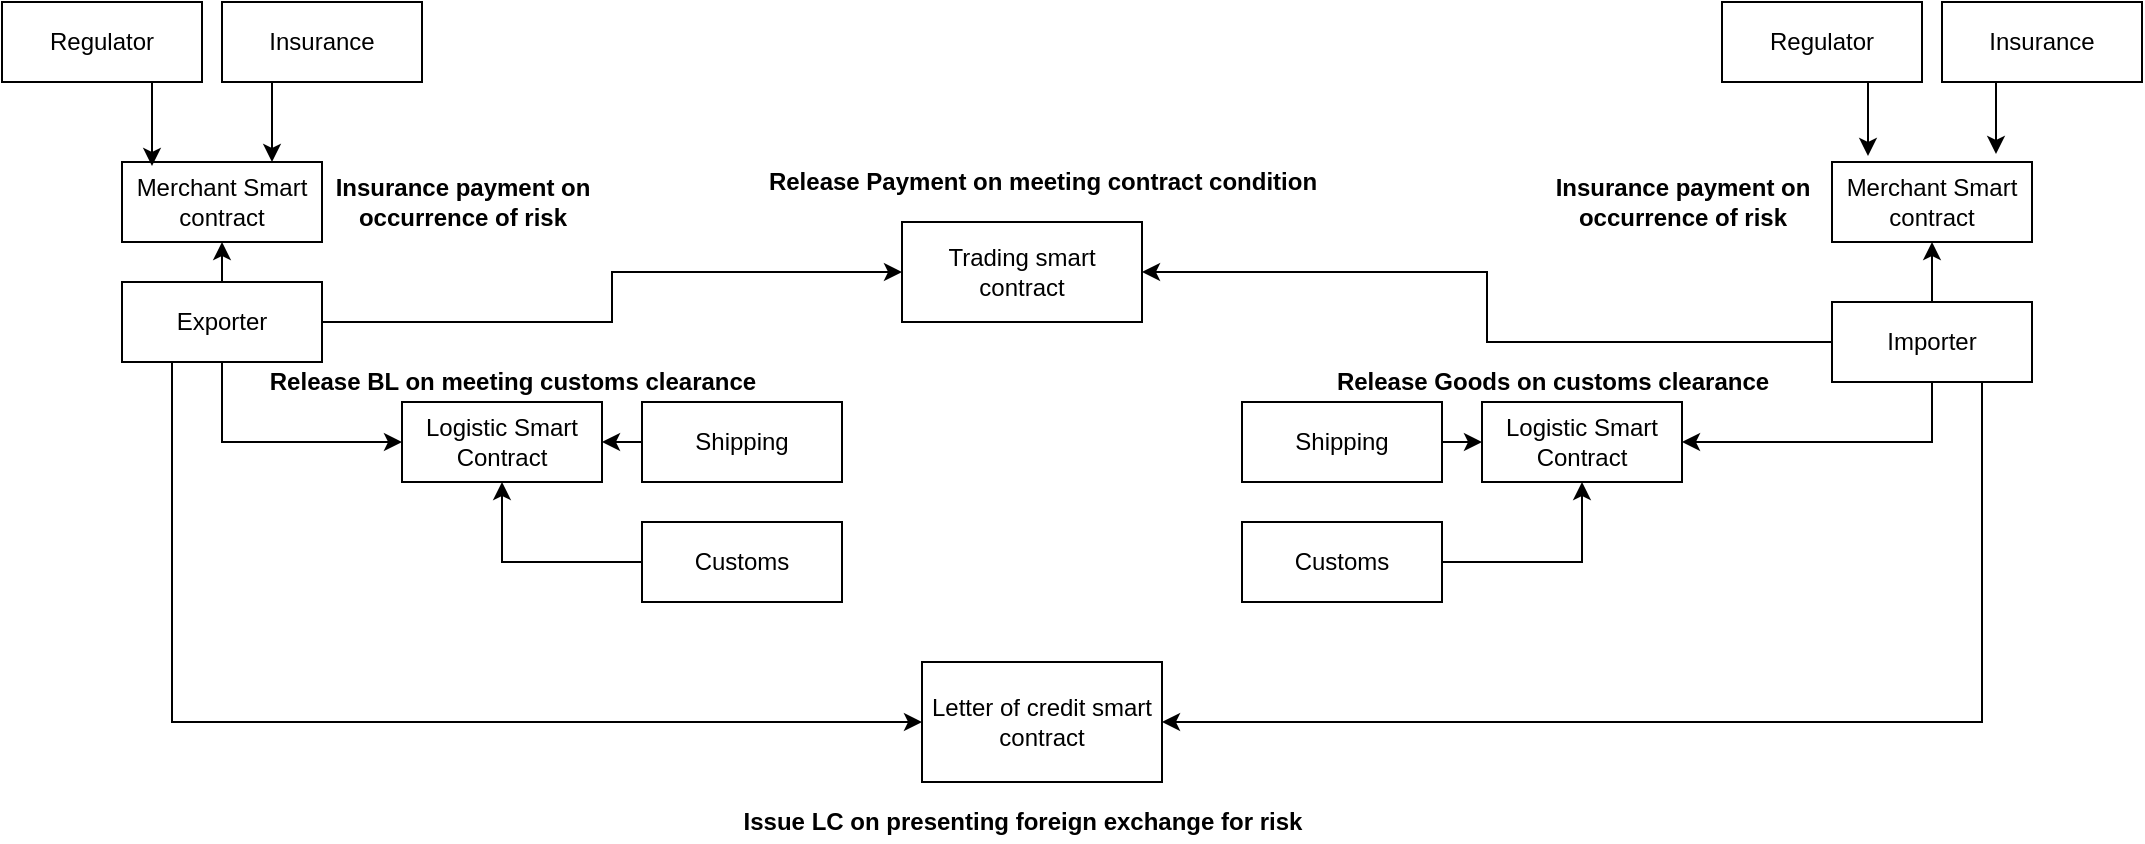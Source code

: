 <mxfile version="13.1.3" type="device"><diagram id="lS-QgZj12vXnfkhbQkXx" name="Page-1"><mxGraphModel dx="1422" dy="767" grid="1" gridSize="10" guides="1" tooltips="1" connect="1" arrows="1" fold="1" page="1" pageScale="1" pageWidth="850" pageHeight="1100" math="0" shadow="0"><root><mxCell id="0"/><mxCell id="1" parent="0"/><mxCell id="V-YAelvMsifVzXdW1qp8-1" value="Merchant Smart contract" style="rounded=0;whiteSpace=wrap;html=1;" vertex="1" parent="1"><mxGeometry x="100" y="200" width="100" height="40" as="geometry"/></mxCell><mxCell id="V-YAelvMsifVzXdW1qp8-2" value="Merchant Smart contract" style="rounded=0;whiteSpace=wrap;html=1;" vertex="1" parent="1"><mxGeometry x="955" y="200" width="100" height="40" as="geometry"/></mxCell><mxCell id="V-YAelvMsifVzXdW1qp8-7" style="edgeStyle=orthogonalEdgeStyle;rounded=0;orthogonalLoop=1;jettySize=auto;html=1;exitX=0.75;exitY=1;exitDx=0;exitDy=0;entryX=0.15;entryY=0.05;entryDx=0;entryDy=0;entryPerimeter=0;" edge="1" parent="1" source="V-YAelvMsifVzXdW1qp8-3" target="V-YAelvMsifVzXdW1qp8-1"><mxGeometry relative="1" as="geometry"/></mxCell><mxCell id="V-YAelvMsifVzXdW1qp8-3" value="Regulator" style="rounded=0;whiteSpace=wrap;html=1;" vertex="1" parent="1"><mxGeometry x="40" y="120" width="100" height="40" as="geometry"/></mxCell><mxCell id="V-YAelvMsifVzXdW1qp8-8" style="edgeStyle=orthogonalEdgeStyle;rounded=0;orthogonalLoop=1;jettySize=auto;html=1;exitX=0.25;exitY=1;exitDx=0;exitDy=0;entryX=0.75;entryY=0;entryDx=0;entryDy=0;" edge="1" parent="1" source="V-YAelvMsifVzXdW1qp8-4" target="V-YAelvMsifVzXdW1qp8-1"><mxGeometry relative="1" as="geometry"/></mxCell><mxCell id="V-YAelvMsifVzXdW1qp8-4" value="Insurance" style="rounded=0;whiteSpace=wrap;html=1;" vertex="1" parent="1"><mxGeometry x="150" y="120" width="100" height="40" as="geometry"/></mxCell><mxCell id="V-YAelvMsifVzXdW1qp8-9" style="edgeStyle=orthogonalEdgeStyle;rounded=0;orthogonalLoop=1;jettySize=auto;html=1;exitX=0.75;exitY=1;exitDx=0;exitDy=0;entryX=0.18;entryY=-0.075;entryDx=0;entryDy=0;entryPerimeter=0;" edge="1" parent="1" source="V-YAelvMsifVzXdW1qp8-5" target="V-YAelvMsifVzXdW1qp8-2"><mxGeometry relative="1" as="geometry"/></mxCell><mxCell id="V-YAelvMsifVzXdW1qp8-5" value="Regulator" style="rounded=0;whiteSpace=wrap;html=1;" vertex="1" parent="1"><mxGeometry x="900" y="120" width="100" height="40" as="geometry"/></mxCell><mxCell id="V-YAelvMsifVzXdW1qp8-10" style="edgeStyle=orthogonalEdgeStyle;rounded=0;orthogonalLoop=1;jettySize=auto;html=1;exitX=0.25;exitY=1;exitDx=0;exitDy=0;entryX=0.82;entryY=-0.1;entryDx=0;entryDy=0;entryPerimeter=0;" edge="1" parent="1" source="V-YAelvMsifVzXdW1qp8-6" target="V-YAelvMsifVzXdW1qp8-2"><mxGeometry relative="1" as="geometry"/></mxCell><mxCell id="V-YAelvMsifVzXdW1qp8-6" value="Insurance" style="rounded=0;whiteSpace=wrap;html=1;" vertex="1" parent="1"><mxGeometry x="1010" y="120" width="100" height="40" as="geometry"/></mxCell><mxCell id="V-YAelvMsifVzXdW1qp8-24" style="edgeStyle=orthogonalEdgeStyle;rounded=0;orthogonalLoop=1;jettySize=auto;html=1;exitX=0.5;exitY=0;exitDx=0;exitDy=0;entryX=0.5;entryY=1;entryDx=0;entryDy=0;" edge="1" parent="1" source="V-YAelvMsifVzXdW1qp8-13" target="V-YAelvMsifVzXdW1qp8-1"><mxGeometry relative="1" as="geometry"/></mxCell><mxCell id="V-YAelvMsifVzXdW1qp8-26" style="edgeStyle=orthogonalEdgeStyle;rounded=0;orthogonalLoop=1;jettySize=auto;html=1;exitX=0.5;exitY=1;exitDx=0;exitDy=0;entryX=0;entryY=0.5;entryDx=0;entryDy=0;" edge="1" parent="1" source="V-YAelvMsifVzXdW1qp8-13" target="V-YAelvMsifVzXdW1qp8-16"><mxGeometry relative="1" as="geometry"/></mxCell><mxCell id="V-YAelvMsifVzXdW1qp8-33" style="edgeStyle=orthogonalEdgeStyle;rounded=0;orthogonalLoop=1;jettySize=auto;html=1;exitX=0.25;exitY=1;exitDx=0;exitDy=0;entryX=0;entryY=0.5;entryDx=0;entryDy=0;" edge="1" parent="1" source="V-YAelvMsifVzXdW1qp8-13" target="V-YAelvMsifVzXdW1qp8-32"><mxGeometry relative="1" as="geometry"/></mxCell><mxCell id="V-YAelvMsifVzXdW1qp8-40" style="edgeStyle=orthogonalEdgeStyle;rounded=0;orthogonalLoop=1;jettySize=auto;html=1;exitX=1;exitY=0.5;exitDx=0;exitDy=0;" edge="1" parent="1" source="V-YAelvMsifVzXdW1qp8-13" target="V-YAelvMsifVzXdW1qp8-35"><mxGeometry relative="1" as="geometry"/></mxCell><mxCell id="V-YAelvMsifVzXdW1qp8-13" value="Exporter" style="rounded=0;whiteSpace=wrap;html=1;" vertex="1" parent="1"><mxGeometry x="100" y="260" width="100" height="40" as="geometry"/></mxCell><mxCell id="V-YAelvMsifVzXdW1qp8-25" style="edgeStyle=orthogonalEdgeStyle;rounded=0;orthogonalLoop=1;jettySize=auto;html=1;exitX=0.5;exitY=0;exitDx=0;exitDy=0;" edge="1" parent="1" source="V-YAelvMsifVzXdW1qp8-14" target="V-YAelvMsifVzXdW1qp8-2"><mxGeometry relative="1" as="geometry"/></mxCell><mxCell id="V-YAelvMsifVzXdW1qp8-29" style="edgeStyle=orthogonalEdgeStyle;rounded=0;orthogonalLoop=1;jettySize=auto;html=1;exitX=0.5;exitY=1;exitDx=0;exitDy=0;entryX=1;entryY=0.5;entryDx=0;entryDy=0;" edge="1" parent="1" source="V-YAelvMsifVzXdW1qp8-14" target="V-YAelvMsifVzXdW1qp8-19"><mxGeometry relative="1" as="geometry"/></mxCell><mxCell id="V-YAelvMsifVzXdW1qp8-34" style="edgeStyle=orthogonalEdgeStyle;rounded=0;orthogonalLoop=1;jettySize=auto;html=1;exitX=0.75;exitY=1;exitDx=0;exitDy=0;entryX=1;entryY=0.5;entryDx=0;entryDy=0;" edge="1" parent="1" source="V-YAelvMsifVzXdW1qp8-14" target="V-YAelvMsifVzXdW1qp8-32"><mxGeometry relative="1" as="geometry"/></mxCell><mxCell id="V-YAelvMsifVzXdW1qp8-43" style="edgeStyle=orthogonalEdgeStyle;rounded=0;orthogonalLoop=1;jettySize=auto;html=1;exitX=0;exitY=0.5;exitDx=0;exitDy=0;entryX=1;entryY=0.5;entryDx=0;entryDy=0;" edge="1" parent="1" source="V-YAelvMsifVzXdW1qp8-14" target="V-YAelvMsifVzXdW1qp8-35"><mxGeometry relative="1" as="geometry"/></mxCell><mxCell id="V-YAelvMsifVzXdW1qp8-14" value="Importer" style="rounded=0;whiteSpace=wrap;html=1;" vertex="1" parent="1"><mxGeometry x="955" y="270" width="100" height="40" as="geometry"/></mxCell><mxCell id="V-YAelvMsifVzXdW1qp8-16" value="Logistic Smart Contract" style="rounded=0;whiteSpace=wrap;html=1;" vertex="1" parent="1"><mxGeometry x="240" y="320" width="100" height="40" as="geometry"/></mxCell><mxCell id="V-YAelvMsifVzXdW1qp8-27" style="edgeStyle=orthogonalEdgeStyle;rounded=0;orthogonalLoop=1;jettySize=auto;html=1;exitX=0;exitY=0.5;exitDx=0;exitDy=0;entryX=1;entryY=0.5;entryDx=0;entryDy=0;" edge="1" parent="1" source="V-YAelvMsifVzXdW1qp8-17" target="V-YAelvMsifVzXdW1qp8-16"><mxGeometry relative="1" as="geometry"/></mxCell><mxCell id="V-YAelvMsifVzXdW1qp8-17" value="Shipping" style="rounded=0;whiteSpace=wrap;html=1;" vertex="1" parent="1"><mxGeometry x="360" y="320" width="100" height="40" as="geometry"/></mxCell><mxCell id="V-YAelvMsifVzXdW1qp8-28" style="edgeStyle=orthogonalEdgeStyle;rounded=0;orthogonalLoop=1;jettySize=auto;html=1;exitX=0;exitY=0.5;exitDx=0;exitDy=0;entryX=0.5;entryY=1;entryDx=0;entryDy=0;" edge="1" parent="1" source="V-YAelvMsifVzXdW1qp8-18" target="V-YAelvMsifVzXdW1qp8-16"><mxGeometry relative="1" as="geometry"/></mxCell><mxCell id="V-YAelvMsifVzXdW1qp8-18" value="Customs" style="rounded=0;whiteSpace=wrap;html=1;" vertex="1" parent="1"><mxGeometry x="360" y="380" width="100" height="40" as="geometry"/></mxCell><mxCell id="V-YAelvMsifVzXdW1qp8-19" value="Logistic Smart Contract" style="rounded=0;whiteSpace=wrap;html=1;" vertex="1" parent="1"><mxGeometry x="780" y="320" width="100" height="40" as="geometry"/></mxCell><mxCell id="V-YAelvMsifVzXdW1qp8-30" style="edgeStyle=orthogonalEdgeStyle;rounded=0;orthogonalLoop=1;jettySize=auto;html=1;exitX=1;exitY=0.5;exitDx=0;exitDy=0;entryX=0;entryY=0.5;entryDx=0;entryDy=0;" edge="1" parent="1" source="V-YAelvMsifVzXdW1qp8-20" target="V-YAelvMsifVzXdW1qp8-19"><mxGeometry relative="1" as="geometry"/></mxCell><mxCell id="V-YAelvMsifVzXdW1qp8-20" value="Shipping" style="rounded=0;whiteSpace=wrap;html=1;" vertex="1" parent="1"><mxGeometry x="660" y="320" width="100" height="40" as="geometry"/></mxCell><mxCell id="V-YAelvMsifVzXdW1qp8-31" style="edgeStyle=orthogonalEdgeStyle;rounded=0;orthogonalLoop=1;jettySize=auto;html=1;exitX=1;exitY=0.5;exitDx=0;exitDy=0;entryX=0.5;entryY=1;entryDx=0;entryDy=0;" edge="1" parent="1" source="V-YAelvMsifVzXdW1qp8-21" target="V-YAelvMsifVzXdW1qp8-19"><mxGeometry relative="1" as="geometry"/></mxCell><mxCell id="V-YAelvMsifVzXdW1qp8-21" value="Customs" style="rounded=0;whiteSpace=wrap;html=1;" vertex="1" parent="1"><mxGeometry x="660" y="380" width="100" height="40" as="geometry"/></mxCell><mxCell id="V-YAelvMsifVzXdW1qp8-32" value="Letter of credit smart contract" style="rounded=0;whiteSpace=wrap;html=1;" vertex="1" parent="1"><mxGeometry x="500" y="450" width="120" height="60" as="geometry"/></mxCell><mxCell id="V-YAelvMsifVzXdW1qp8-35" value="Trading smart contract" style="rounded=0;whiteSpace=wrap;html=1;" vertex="1" parent="1"><mxGeometry x="490" y="230" width="120" height="50" as="geometry"/></mxCell><mxCell id="V-YAelvMsifVzXdW1qp8-45" value="&lt;b&gt;Release Payment on meeting contract condition &lt;/b&gt;" style="text;html=1;align=center;verticalAlign=middle;resizable=0;points=[];autosize=1;" vertex="1" parent="1"><mxGeometry x="415" y="200" width="290" height="20" as="geometry"/></mxCell><mxCell id="V-YAelvMsifVzXdW1qp8-46" value="&lt;b&gt;Release BL on meeting customs clearance&lt;/b&gt;" style="text;html=1;align=center;verticalAlign=middle;resizable=0;points=[];autosize=1;" vertex="1" parent="1"><mxGeometry x="165" y="300" width="260" height="20" as="geometry"/></mxCell><mxCell id="V-YAelvMsifVzXdW1qp8-47" value="&lt;b&gt;Release Goods on customs clearance&lt;/b&gt;" style="text;html=1;align=center;verticalAlign=middle;resizable=0;points=[];autosize=1;" vertex="1" parent="1"><mxGeometry x="700" y="300" width="230" height="20" as="geometry"/></mxCell><mxCell id="V-YAelvMsifVzXdW1qp8-48" value="&lt;div&gt;&lt;b&gt;Insurance payment on&lt;/b&gt;&lt;/div&gt;&lt;div&gt;&lt;b&gt; occurrence of risk&lt;/b&gt;&lt;/div&gt;" style="text;html=1;align=center;verticalAlign=middle;resizable=0;points=[];autosize=1;" vertex="1" parent="1"><mxGeometry x="810" y="205" width="140" height="30" as="geometry"/></mxCell><mxCell id="V-YAelvMsifVzXdW1qp8-49" value="&lt;div&gt;&lt;b&gt;Insurance payment on&lt;/b&gt;&lt;/div&gt;&lt;div&gt;&lt;b&gt; occurrence of risk&lt;/b&gt;&lt;/div&gt;" style="text;html=1;align=center;verticalAlign=middle;resizable=0;points=[];autosize=1;" vertex="1" parent="1"><mxGeometry x="200" y="205" width="140" height="30" as="geometry"/></mxCell><mxCell id="V-YAelvMsifVzXdW1qp8-50" value="&lt;b&gt;Issue LC on presenting foreign exchange for risk&lt;/b&gt;" style="text;html=1;align=center;verticalAlign=middle;resizable=0;points=[];autosize=1;" vertex="1" parent="1"><mxGeometry x="400" y="520" width="300" height="20" as="geometry"/></mxCell></root></mxGraphModel></diagram></mxfile>